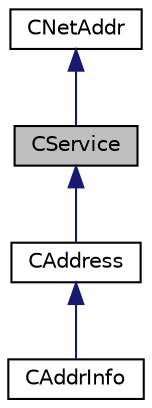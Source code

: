 digraph "CService"
{
 // LATEX_PDF_SIZE
  edge [fontname="Helvetica",fontsize="10",labelfontname="Helvetica",labelfontsize="10"];
  node [fontname="Helvetica",fontsize="10",shape=record];
  Node0 [label="CService",height=0.2,width=0.4,color="black", fillcolor="grey75", style="filled", fontcolor="black",tooltip=" "];
  Node1 -> Node0 [dir="back",color="midnightblue",fontsize="10",style="solid"];
  Node1 [label="CNetAddr",height=0.2,width=0.4,color="black", fillcolor="white", style="filled",URL="$class_c_net_addr.html",tooltip=" "];
  Node0 -> Node2 [dir="back",color="midnightblue",fontsize="10",style="solid"];
  Node2 [label="CAddress",height=0.2,width=0.4,color="black", fillcolor="white", style="filled",URL="$class_c_address.html",tooltip=" "];
  Node2 -> Node3 [dir="back",color="midnightblue",fontsize="10",style="solid"];
  Node3 [label="CAddrInfo",height=0.2,width=0.4,color="black", fillcolor="white", style="filled",URL="$class_c_addr_info.html",tooltip=" "];
}
